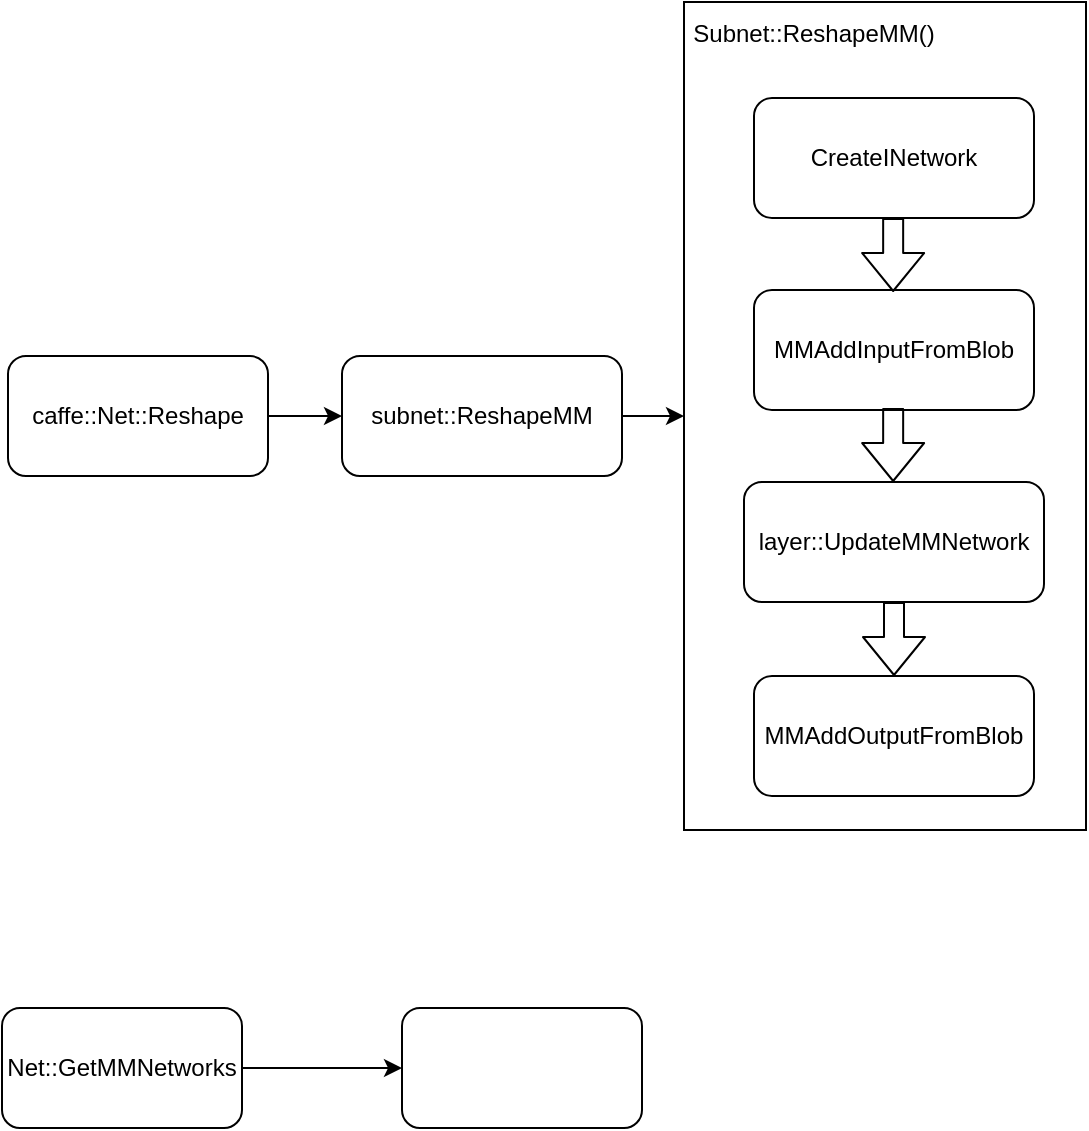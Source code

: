 <mxfile version="14.4.9" type="github"><diagram id="Da2FgcRS0lNtr_GlquXT" name="Page-1"><mxGraphModel dx="1139" dy="648" grid="0" gridSize="10" guides="1" tooltips="1" connect="1" arrows="1" fold="1" page="1" pageScale="1" pageWidth="827" pageHeight="1169" math="0" shadow="0"><root><mxCell id="0"/><mxCell id="1" parent="0"/><mxCell id="dFVc_2Eu70hUE4sODu6U-38" value="" style="rounded=0;whiteSpace=wrap;html=1;" vertex="1" parent="1"><mxGeometry x="382" y="89" width="201" height="414" as="geometry"/></mxCell><mxCell id="dFVc_2Eu70hUE4sODu6U-7" value="" style="edgeStyle=orthogonalEdgeStyle;rounded=0;orthogonalLoop=1;jettySize=auto;html=1;" edge="1" parent="1" source="dFVc_2Eu70hUE4sODu6U-3" target="dFVc_2Eu70hUE4sODu6U-6"><mxGeometry relative="1" as="geometry"/></mxCell><mxCell id="dFVc_2Eu70hUE4sODu6U-3" value="caffe::Net::Reshape" style="rounded=1;whiteSpace=wrap;html=1;" vertex="1" parent="1"><mxGeometry x="44" y="266" width="130" height="60" as="geometry"/></mxCell><mxCell id="dFVc_2Eu70hUE4sODu6U-39" style="edgeStyle=orthogonalEdgeStyle;rounded=0;orthogonalLoop=1;jettySize=auto;html=1;entryX=0;entryY=0.5;entryDx=0;entryDy=0;" edge="1" parent="1" source="dFVc_2Eu70hUE4sODu6U-6" target="dFVc_2Eu70hUE4sODu6U-38"><mxGeometry relative="1" as="geometry"/></mxCell><mxCell id="dFVc_2Eu70hUE4sODu6U-6" value="subnet::ReshapeMM" style="whiteSpace=wrap;html=1;rounded=1;" vertex="1" parent="1"><mxGeometry x="211" y="266" width="140" height="60" as="geometry"/></mxCell><mxCell id="dFVc_2Eu70hUE4sODu6U-8" value="layer::UpdateMMNetwork" style="whiteSpace=wrap;html=1;rounded=1;" vertex="1" parent="1"><mxGeometry x="412" y="329" width="150" height="60" as="geometry"/></mxCell><mxCell id="dFVc_2Eu70hUE4sODu6U-11" value="MMAddInputFromBlob" style="whiteSpace=wrap;html=1;rounded=1;" vertex="1" parent="1"><mxGeometry x="417" y="233" width="140" height="60" as="geometry"/></mxCell><mxCell id="dFVc_2Eu70hUE4sODu6U-13" value="MMAddOutputFromBlob" style="whiteSpace=wrap;html=1;rounded=1;" vertex="1" parent="1"><mxGeometry x="417" y="426" width="140" height="60" as="geometry"/></mxCell><mxCell id="dFVc_2Eu70hUE4sODu6U-30" value="CreateINetwork" style="whiteSpace=wrap;html=1;rounded=1;" vertex="1" parent="1"><mxGeometry x="417" y="137" width="140" height="60" as="geometry"/></mxCell><mxCell id="dFVc_2Eu70hUE4sODu6U-34" value="" style="shape=flexArrow;endArrow=classic;html=1;exitX=0.5;exitY=1;exitDx=0;exitDy=0;entryX=0.5;entryY=0;entryDx=0;entryDy=0;" edge="1" parent="1" source="dFVc_2Eu70hUE4sODu6U-8" target="dFVc_2Eu70hUE4sODu6U-13"><mxGeometry width="50" height="50" relative="1" as="geometry"><mxPoint x="376" y="445" as="sourcePoint"/><mxPoint x="426" y="395" as="targetPoint"/></mxGeometry></mxCell><mxCell id="dFVc_2Eu70hUE4sODu6U-35" value="" style="shape=flexArrow;endArrow=classic;html=1;exitX=0.5;exitY=1;exitDx=0;exitDy=0;entryX=0.5;entryY=0;entryDx=0;entryDy=0;" edge="1" parent="1"><mxGeometry width="50" height="50" relative="1" as="geometry"><mxPoint x="486.58" y="292" as="sourcePoint"/><mxPoint x="486.58" y="329" as="targetPoint"/></mxGeometry></mxCell><mxCell id="dFVc_2Eu70hUE4sODu6U-36" value="" style="shape=flexArrow;endArrow=classic;html=1;exitX=0.5;exitY=1;exitDx=0;exitDy=0;entryX=0.5;entryY=0;entryDx=0;entryDy=0;" edge="1" parent="1"><mxGeometry width="50" height="50" relative="1" as="geometry"><mxPoint x="486.58" y="197" as="sourcePoint"/><mxPoint x="486.58" y="234" as="targetPoint"/></mxGeometry></mxCell><mxCell id="dFVc_2Eu70hUE4sODu6U-42" value="" style="edgeStyle=orthogonalEdgeStyle;rounded=0;orthogonalLoop=1;jettySize=auto;html=1;" edge="1" parent="1" source="dFVc_2Eu70hUE4sODu6U-40" target="dFVc_2Eu70hUE4sODu6U-41"><mxGeometry relative="1" as="geometry"/></mxCell><mxCell id="dFVc_2Eu70hUE4sODu6U-40" value="Net::GetMMNetworks" style="rounded=1;whiteSpace=wrap;html=1;" vertex="1" parent="1"><mxGeometry x="41" y="592" width="120" height="60" as="geometry"/></mxCell><mxCell id="dFVc_2Eu70hUE4sODu6U-41" value="" style="whiteSpace=wrap;html=1;rounded=1;" vertex="1" parent="1"><mxGeometry x="241" y="592" width="120" height="60" as="geometry"/></mxCell><mxCell id="dFVc_2Eu70hUE4sODu6U-44" value="Subnet::ReshapeMM()" style="text;html=1;strokeColor=none;fillColor=none;align=center;verticalAlign=middle;whiteSpace=wrap;rounded=0;" vertex="1" parent="1"><mxGeometry x="427" y="95" width="40" height="20" as="geometry"/></mxCell></root></mxGraphModel></diagram></mxfile>